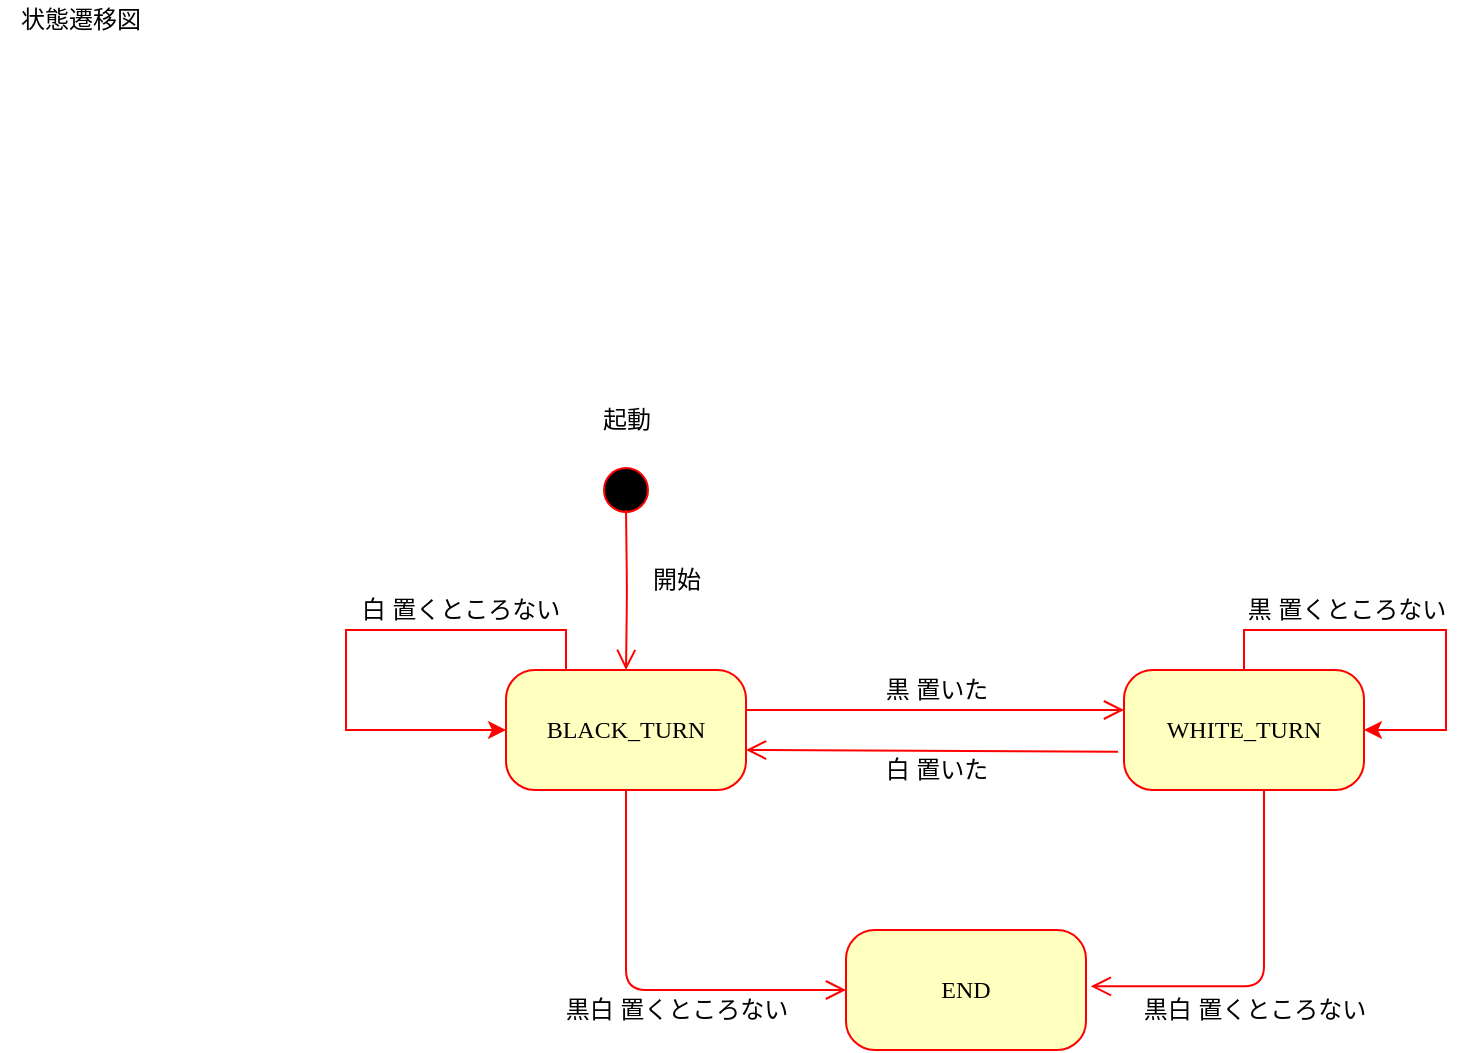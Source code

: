 <mxfile version="13.4.5" type="device"><diagram name="Page-1" id="58cdce13-f638-feb5-8d6f-7d28b1aa9fa0"><mxGraphModel dx="905" dy="1004" grid="1" gridSize="10" guides="1" tooltips="1" connect="1" arrows="1" fold="1" page="1" pageScale="1" pageWidth="1100" pageHeight="850" background="#ffffff" math="0" shadow="0"><root><mxCell id="0"/><mxCell id="1" parent="0"/><mxCell id="382b91b5511bd0f7-1" value="" style="ellipse;html=1;shape=startState;fillColor=#000000;strokeColor=#ff0000;rounded=1;shadow=0;comic=0;labelBackgroundColor=none;fontFamily=Verdana;fontSize=12;fontColor=#000000;align=center;direction=south;" parent="1" vertex="1"><mxGeometry x="338" y="270" width="30" height="30" as="geometry"/></mxCell><mxCell id="382b91b5511bd0f7-5" value="END" style="rounded=1;whiteSpace=wrap;html=1;arcSize=24;fillColor=#ffffc0;strokeColor=#ff0000;shadow=0;comic=0;labelBackgroundColor=none;fontFamily=Verdana;fontSize=12;fontColor=#000000;align=center;" parent="1" vertex="1"><mxGeometry x="463" y="505" width="120" height="60" as="geometry"/></mxCell><mxCell id="382b91b5511bd0f7-6" value="BLACK_TURN" style="rounded=1;whiteSpace=wrap;html=1;arcSize=24;fillColor=#ffffc0;strokeColor=#ff0000;shadow=0;comic=0;labelBackgroundColor=none;fontFamily=Verdana;fontSize=12;fontColor=#000000;align=center;" parent="1" vertex="1"><mxGeometry x="293" y="375" width="120" height="60" as="geometry"/></mxCell><mxCell id="382b91b5511bd0f7-7" value="WHITE_TURN" style="rounded=1;whiteSpace=wrap;html=1;arcSize=24;fillColor=#ffffc0;strokeColor=#ff0000;shadow=0;comic=0;labelBackgroundColor=none;fontFamily=Verdana;fontSize=12;fontColor=#000000;align=center;" parent="1" vertex="1"><mxGeometry x="602" y="375" width="120" height="60" as="geometry"/></mxCell><mxCell id="2a3bc250acf0617d-9" style="edgeStyle=orthogonalEdgeStyle;html=1;labelBackgroundColor=none;endArrow=open;endSize=8;strokeColor=#ff0000;fontFamily=Verdana;fontSize=12;align=left;exitX=0.5;exitY=1;exitDx=0;exitDy=0;" parent="1" target="382b91b5511bd0f7-6" edge="1"><mxGeometry relative="1" as="geometry"><mxPoint x="353" y="295" as="sourcePoint"/></mxGeometry></mxCell><mxCell id="3cde6dad864a17aa-7" style="edgeStyle=elbowEdgeStyle;html=1;labelBackgroundColor=none;endArrow=open;endSize=8;strokeColor=#ff0000;fontFamily=Verdana;fontSize=12;align=left;exitX=0.5;exitY=1;exitDx=0;exitDy=0;" parent="1" source="382b91b5511bd0f7-6" target="382b91b5511bd0f7-5" edge="1"><mxGeometry relative="1" as="geometry"><mxPoint x="557.667" y="690" as="sourcePoint"/><mxPoint x="598" y="575" as="targetPoint"/><Array as="points"><mxPoint x="353" y="485"/><mxPoint x="453" y="465"/><mxPoint x="493" y="475"/><mxPoint x="353" y="475"/></Array></mxGeometry></mxCell><mxCell id="lxyLRqeUIMd10mGsrBQk-2" value="状態遷移図" style="text;html=1;align=center;verticalAlign=middle;resizable=0;points=[];autosize=1;" parent="1" vertex="1"><mxGeometry x="40" y="40" width="80" height="20" as="geometry"/></mxCell><mxCell id="lxyLRqeUIMd10mGsrBQk-4" value="起動" style="text;html=1;align=center;verticalAlign=middle;resizable=0;points=[];autosize=1;" parent="1" vertex="1"><mxGeometry x="333" y="240" width="40" height="20" as="geometry"/></mxCell><mxCell id="lxyLRqeUIMd10mGsrBQk-7" value="開始" style="text;html=1;align=center;verticalAlign=middle;resizable=0;points=[];autosize=1;" parent="1" vertex="1"><mxGeometry x="358" y="320" width="40" height="20" as="geometry"/></mxCell><mxCell id="lxyLRqeUIMd10mGsrBQk-8" style="edgeStyle=orthogonalEdgeStyle;html=1;labelBackgroundColor=none;endArrow=open;endSize=8;strokeColor=#ff0000;fontFamily=Verdana;fontSize=12;align=left;" parent="1" target="382b91b5511bd0f7-7" edge="1"><mxGeometry relative="1" as="geometry"><mxPoint x="413" y="395" as="sourcePoint"/><mxPoint x="523" y="405" as="targetPoint"/><Array as="points"><mxPoint x="413" y="395"/></Array></mxGeometry></mxCell><mxCell id="lxyLRqeUIMd10mGsrBQk-9" style="edgeStyle=orthogonalEdgeStyle;html=1;labelBackgroundColor=none;endArrow=open;endSize=8;strokeColor=#ff0000;fontFamily=Verdana;fontSize=12;align=left;exitX=-0.025;exitY=0.681;exitDx=0;exitDy=0;exitPerimeter=0;" parent="1" source="382b91b5511bd0f7-7" edge="1"><mxGeometry relative="1" as="geometry"><mxPoint x="543" y="415" as="sourcePoint"/><mxPoint x="413" y="415" as="targetPoint"/><Array as="points"><mxPoint x="413" y="415"/></Array></mxGeometry></mxCell><mxCell id="lxyLRqeUIMd10mGsrBQk-11" style="edgeStyle=elbowEdgeStyle;html=1;labelBackgroundColor=none;endArrow=open;endSize=8;strokeColor=#ff0000;fontFamily=Verdana;fontSize=12;align=left;exitX=0.5;exitY=1;exitDx=0;exitDy=0;entryX=1.02;entryY=0.469;entryDx=0;entryDy=0;entryPerimeter=0;" parent="1" target="382b91b5511bd0f7-5" edge="1"><mxGeometry relative="1" as="geometry"><mxPoint x="672" y="435" as="sourcePoint"/><mxPoint x="762" y="535" as="targetPoint"/><Array as="points"><mxPoint x="672" y="485"/><mxPoint x="772" y="465"/><mxPoint x="812" y="475"/><mxPoint x="672" y="475"/></Array></mxGeometry></mxCell><mxCell id="lxyLRqeUIMd10mGsrBQk-17" style="edgeStyle=orthogonalEdgeStyle;rounded=0;orthogonalLoop=1;jettySize=auto;html=1;exitX=0.5;exitY=0;exitDx=0;exitDy=0;entryX=1;entryY=0.5;entryDx=0;entryDy=0;strokeColor=#FF0000;" parent="1" source="382b91b5511bd0f7-7" target="382b91b5511bd0f7-7" edge="1"><mxGeometry relative="1" as="geometry"><Array as="points"><mxPoint x="662" y="355"/><mxPoint x="763" y="355"/><mxPoint x="763" y="405"/></Array></mxGeometry></mxCell><mxCell id="lxyLRqeUIMd10mGsrBQk-18" style="edgeStyle=orthogonalEdgeStyle;rounded=0;orthogonalLoop=1;jettySize=auto;html=1;exitX=0.25;exitY=0;exitDx=0;exitDy=0;entryX=0;entryY=0.5;entryDx=0;entryDy=0;strokeColor=#FF0000;" parent="1" source="382b91b5511bd0f7-6" target="382b91b5511bd0f7-6" edge="1"><mxGeometry relative="1" as="geometry"><Array as="points"><mxPoint x="323" y="355"/><mxPoint x="213" y="355"/><mxPoint x="213" y="405"/></Array></mxGeometry></mxCell><mxCell id="lxyLRqeUIMd10mGsrBQk-19" value="黒 置くところない" style="text;html=1;align=center;verticalAlign=middle;resizable=0;points=[];autosize=1;" parent="1" vertex="1"><mxGeometry x="653" y="335" width="120" height="20" as="geometry"/></mxCell><mxCell id="lxyLRqeUIMd10mGsrBQk-20" value="白 置くところない" style="text;html=1;align=center;verticalAlign=middle;resizable=0;points=[];autosize=1;" parent="1" vertex="1"><mxGeometry x="210" y="335" width="120" height="20" as="geometry"/></mxCell><mxCell id="lxyLRqeUIMd10mGsrBQk-21" value="黒 置いた" style="text;html=1;align=center;verticalAlign=middle;resizable=0;points=[];autosize=1;" parent="1" vertex="1"><mxGeometry x="473" y="375" width="70" height="20" as="geometry"/></mxCell><mxCell id="lxyLRqeUIMd10mGsrBQk-22" value="白 置いた" style="text;html=1;align=center;verticalAlign=middle;resizable=0;points=[];autosize=1;" parent="1" vertex="1"><mxGeometry x="473" y="415" width="70" height="20" as="geometry"/></mxCell><mxCell id="lxyLRqeUIMd10mGsrBQk-23" value="黒白 置くところない" style="text;html=1;align=center;verticalAlign=middle;resizable=0;points=[];autosize=1;" parent="1" vertex="1"><mxGeometry x="313" y="535" width="130" height="20" as="geometry"/></mxCell><mxCell id="lxyLRqeUIMd10mGsrBQk-24" value="黒白 置くところない" style="text;html=1;align=center;verticalAlign=middle;resizable=0;points=[];autosize=1;" parent="1" vertex="1"><mxGeometry x="602" y="535" width="130" height="20" as="geometry"/></mxCell></root></mxGraphModel></diagram></mxfile>